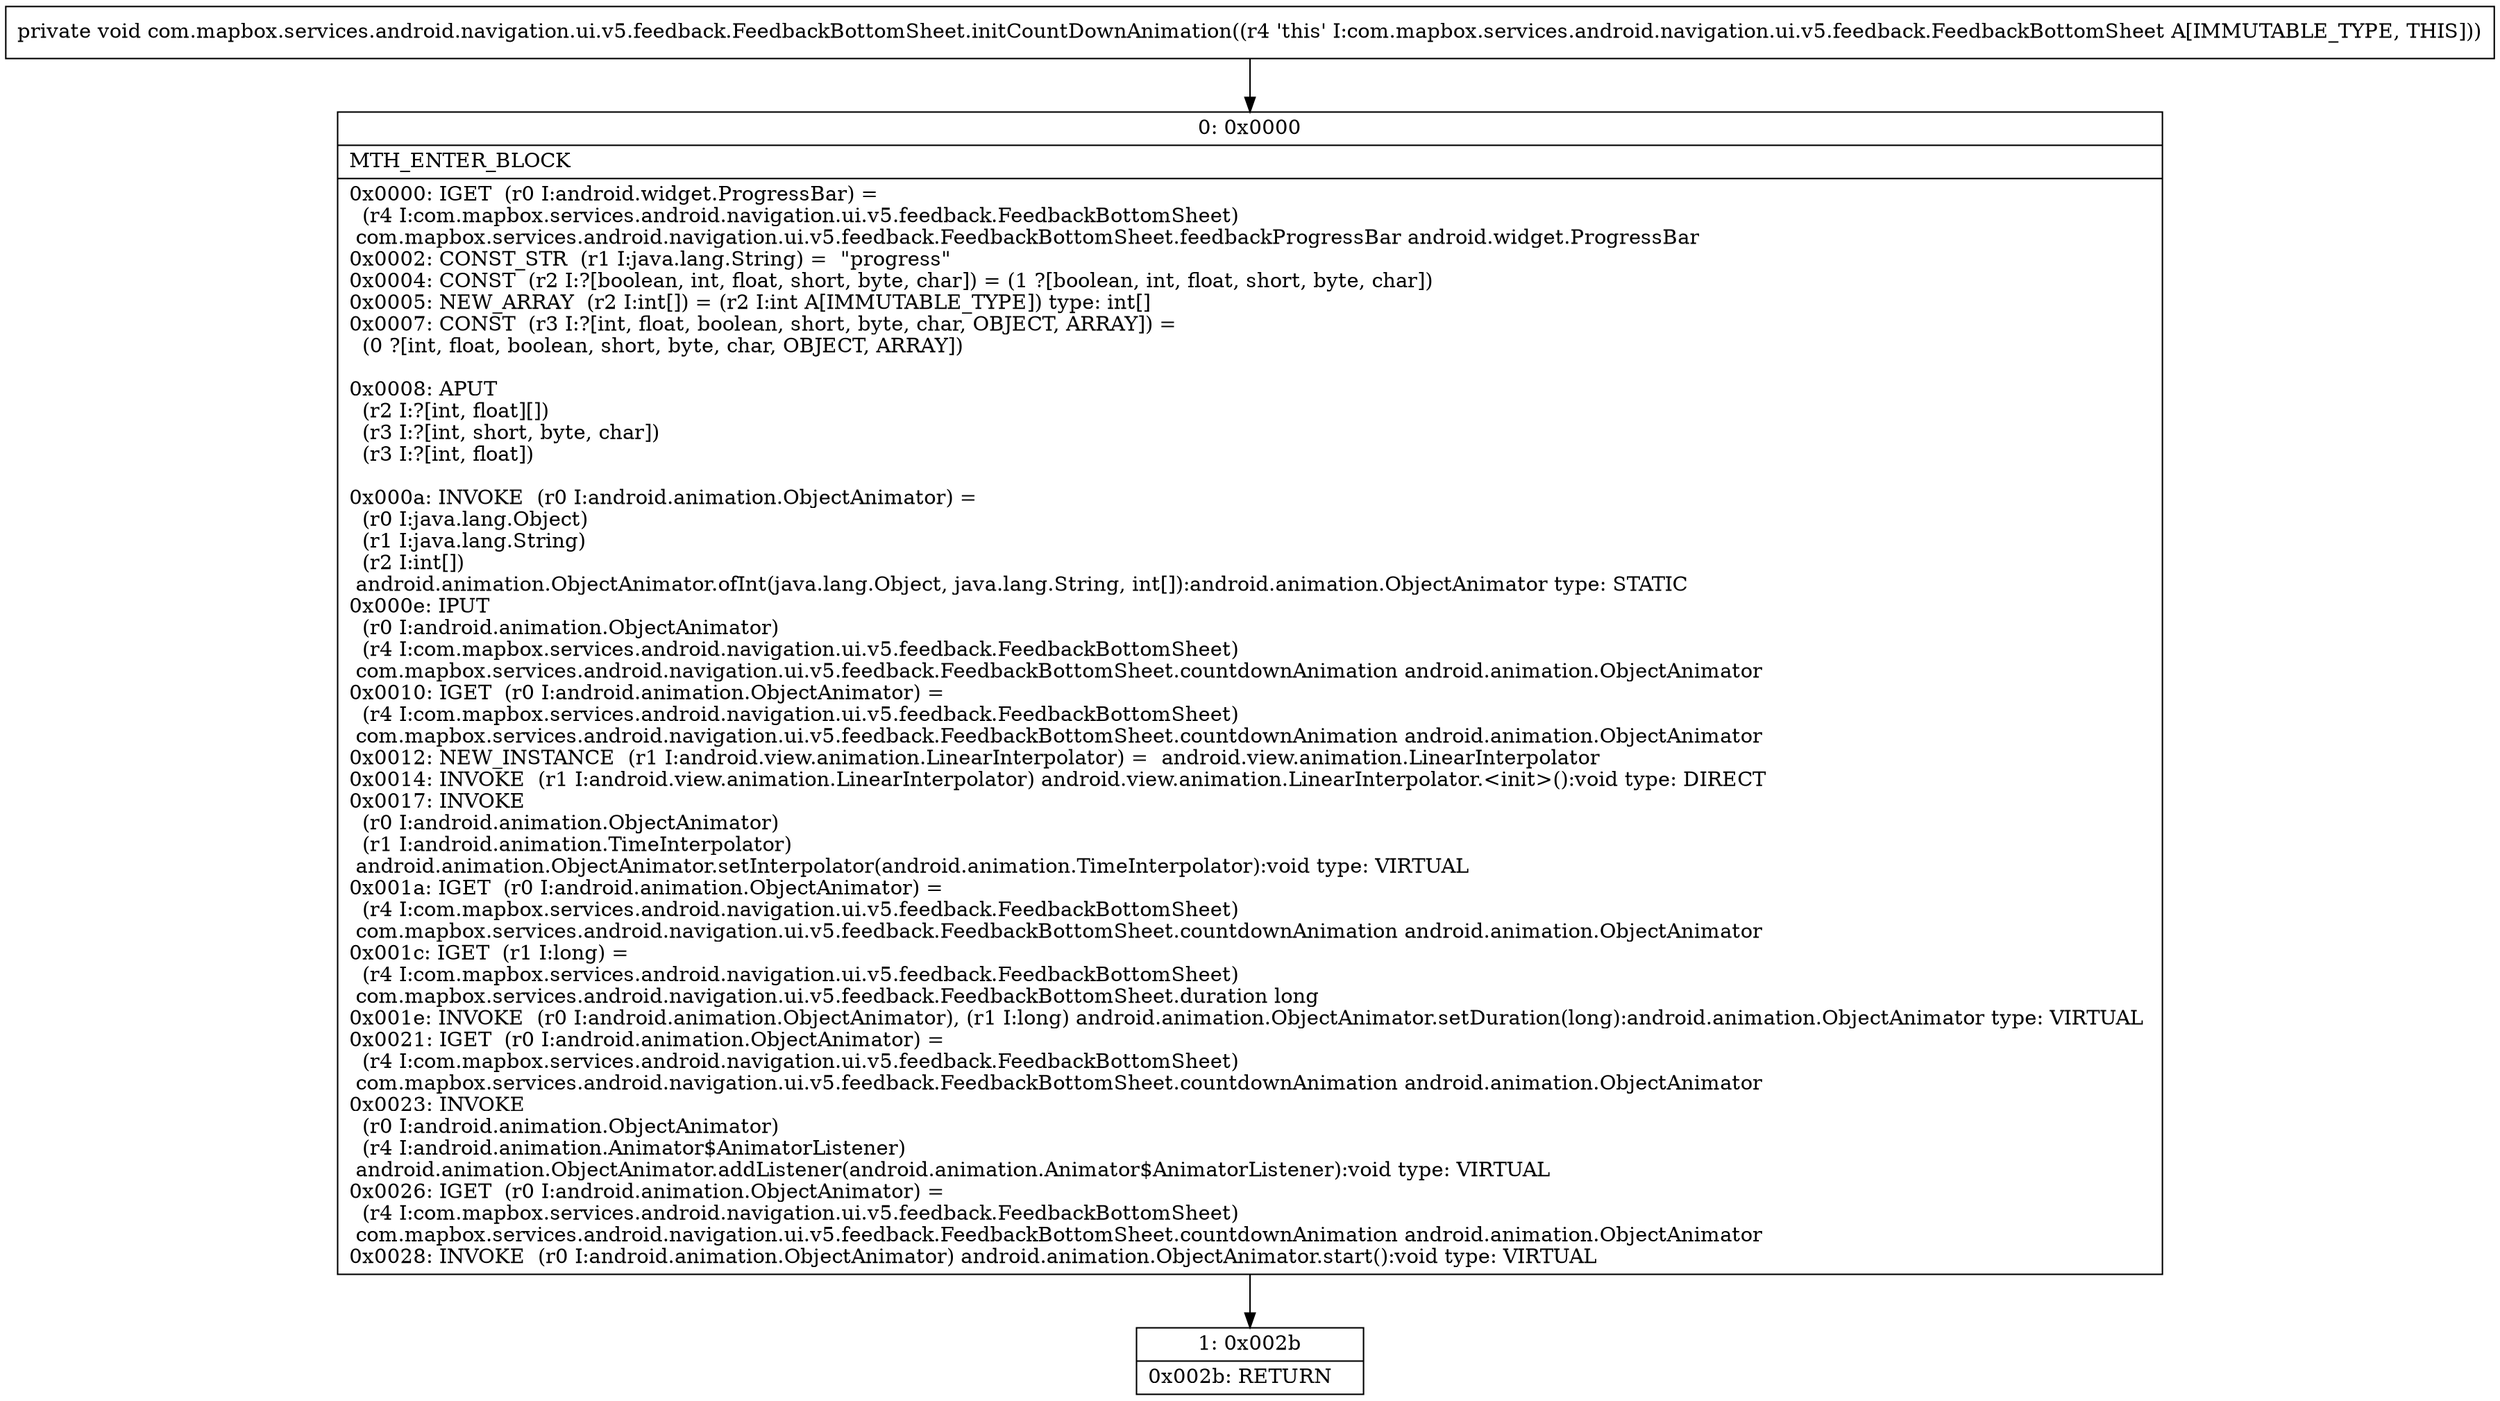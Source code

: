 digraph "CFG forcom.mapbox.services.android.navigation.ui.v5.feedback.FeedbackBottomSheet.initCountDownAnimation()V" {
Node_0 [shape=record,label="{0\:\ 0x0000|MTH_ENTER_BLOCK\l|0x0000: IGET  (r0 I:android.widget.ProgressBar) = \l  (r4 I:com.mapbox.services.android.navigation.ui.v5.feedback.FeedbackBottomSheet)\l com.mapbox.services.android.navigation.ui.v5.feedback.FeedbackBottomSheet.feedbackProgressBar android.widget.ProgressBar \l0x0002: CONST_STR  (r1 I:java.lang.String) =  \"progress\" \l0x0004: CONST  (r2 I:?[boolean, int, float, short, byte, char]) = (1 ?[boolean, int, float, short, byte, char]) \l0x0005: NEW_ARRAY  (r2 I:int[]) = (r2 I:int A[IMMUTABLE_TYPE]) type: int[] \l0x0007: CONST  (r3 I:?[int, float, boolean, short, byte, char, OBJECT, ARRAY]) = \l  (0 ?[int, float, boolean, short, byte, char, OBJECT, ARRAY])\l \l0x0008: APUT  \l  (r2 I:?[int, float][])\l  (r3 I:?[int, short, byte, char])\l  (r3 I:?[int, float])\l \l0x000a: INVOKE  (r0 I:android.animation.ObjectAnimator) = \l  (r0 I:java.lang.Object)\l  (r1 I:java.lang.String)\l  (r2 I:int[])\l android.animation.ObjectAnimator.ofInt(java.lang.Object, java.lang.String, int[]):android.animation.ObjectAnimator type: STATIC \l0x000e: IPUT  \l  (r0 I:android.animation.ObjectAnimator)\l  (r4 I:com.mapbox.services.android.navigation.ui.v5.feedback.FeedbackBottomSheet)\l com.mapbox.services.android.navigation.ui.v5.feedback.FeedbackBottomSheet.countdownAnimation android.animation.ObjectAnimator \l0x0010: IGET  (r0 I:android.animation.ObjectAnimator) = \l  (r4 I:com.mapbox.services.android.navigation.ui.v5.feedback.FeedbackBottomSheet)\l com.mapbox.services.android.navigation.ui.v5.feedback.FeedbackBottomSheet.countdownAnimation android.animation.ObjectAnimator \l0x0012: NEW_INSTANCE  (r1 I:android.view.animation.LinearInterpolator) =  android.view.animation.LinearInterpolator \l0x0014: INVOKE  (r1 I:android.view.animation.LinearInterpolator) android.view.animation.LinearInterpolator.\<init\>():void type: DIRECT \l0x0017: INVOKE  \l  (r0 I:android.animation.ObjectAnimator)\l  (r1 I:android.animation.TimeInterpolator)\l android.animation.ObjectAnimator.setInterpolator(android.animation.TimeInterpolator):void type: VIRTUAL \l0x001a: IGET  (r0 I:android.animation.ObjectAnimator) = \l  (r4 I:com.mapbox.services.android.navigation.ui.v5.feedback.FeedbackBottomSheet)\l com.mapbox.services.android.navigation.ui.v5.feedback.FeedbackBottomSheet.countdownAnimation android.animation.ObjectAnimator \l0x001c: IGET  (r1 I:long) = \l  (r4 I:com.mapbox.services.android.navigation.ui.v5.feedback.FeedbackBottomSheet)\l com.mapbox.services.android.navigation.ui.v5.feedback.FeedbackBottomSheet.duration long \l0x001e: INVOKE  (r0 I:android.animation.ObjectAnimator), (r1 I:long) android.animation.ObjectAnimator.setDuration(long):android.animation.ObjectAnimator type: VIRTUAL \l0x0021: IGET  (r0 I:android.animation.ObjectAnimator) = \l  (r4 I:com.mapbox.services.android.navigation.ui.v5.feedback.FeedbackBottomSheet)\l com.mapbox.services.android.navigation.ui.v5.feedback.FeedbackBottomSheet.countdownAnimation android.animation.ObjectAnimator \l0x0023: INVOKE  \l  (r0 I:android.animation.ObjectAnimator)\l  (r4 I:android.animation.Animator$AnimatorListener)\l android.animation.ObjectAnimator.addListener(android.animation.Animator$AnimatorListener):void type: VIRTUAL \l0x0026: IGET  (r0 I:android.animation.ObjectAnimator) = \l  (r4 I:com.mapbox.services.android.navigation.ui.v5.feedback.FeedbackBottomSheet)\l com.mapbox.services.android.navigation.ui.v5.feedback.FeedbackBottomSheet.countdownAnimation android.animation.ObjectAnimator \l0x0028: INVOKE  (r0 I:android.animation.ObjectAnimator) android.animation.ObjectAnimator.start():void type: VIRTUAL \l}"];
Node_1 [shape=record,label="{1\:\ 0x002b|0x002b: RETURN   \l}"];
MethodNode[shape=record,label="{private void com.mapbox.services.android.navigation.ui.v5.feedback.FeedbackBottomSheet.initCountDownAnimation((r4 'this' I:com.mapbox.services.android.navigation.ui.v5.feedback.FeedbackBottomSheet A[IMMUTABLE_TYPE, THIS])) }"];
MethodNode -> Node_0;
Node_0 -> Node_1;
}

